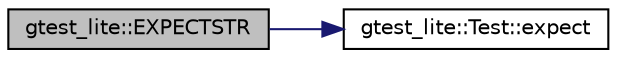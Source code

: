 digraph "gtest_lite::EXPECTSTR"
{
 // INTERACTIVE_SVG=YES
 // LATEX_PDF_SIZE
  edge [fontname="Helvetica",fontsize="10",labelfontname="Helvetica",labelfontsize="10"];
  node [fontname="Helvetica",fontsize="10",shape=record];
  rankdir="LR";
  Node1 [label="gtest_lite::EXPECTSTR",height=0.2,width=0.4,color="black", fillcolor="grey75", style="filled", fontcolor="black",tooltip=" "];
  Node1 -> Node2 [color="midnightblue",fontsize="10",style="solid"];
  Node2 [label="gtest_lite::Test::expect",height=0.2,width=0.4,color="black", fillcolor="white", style="filled",URL="$structgtest__lite_1_1_test.html#a0bca03315e5963f7fdfffd92d2daed6a",tooltip="Eredményt adminisztráló tagfüggvény True a jó eset."];
}
